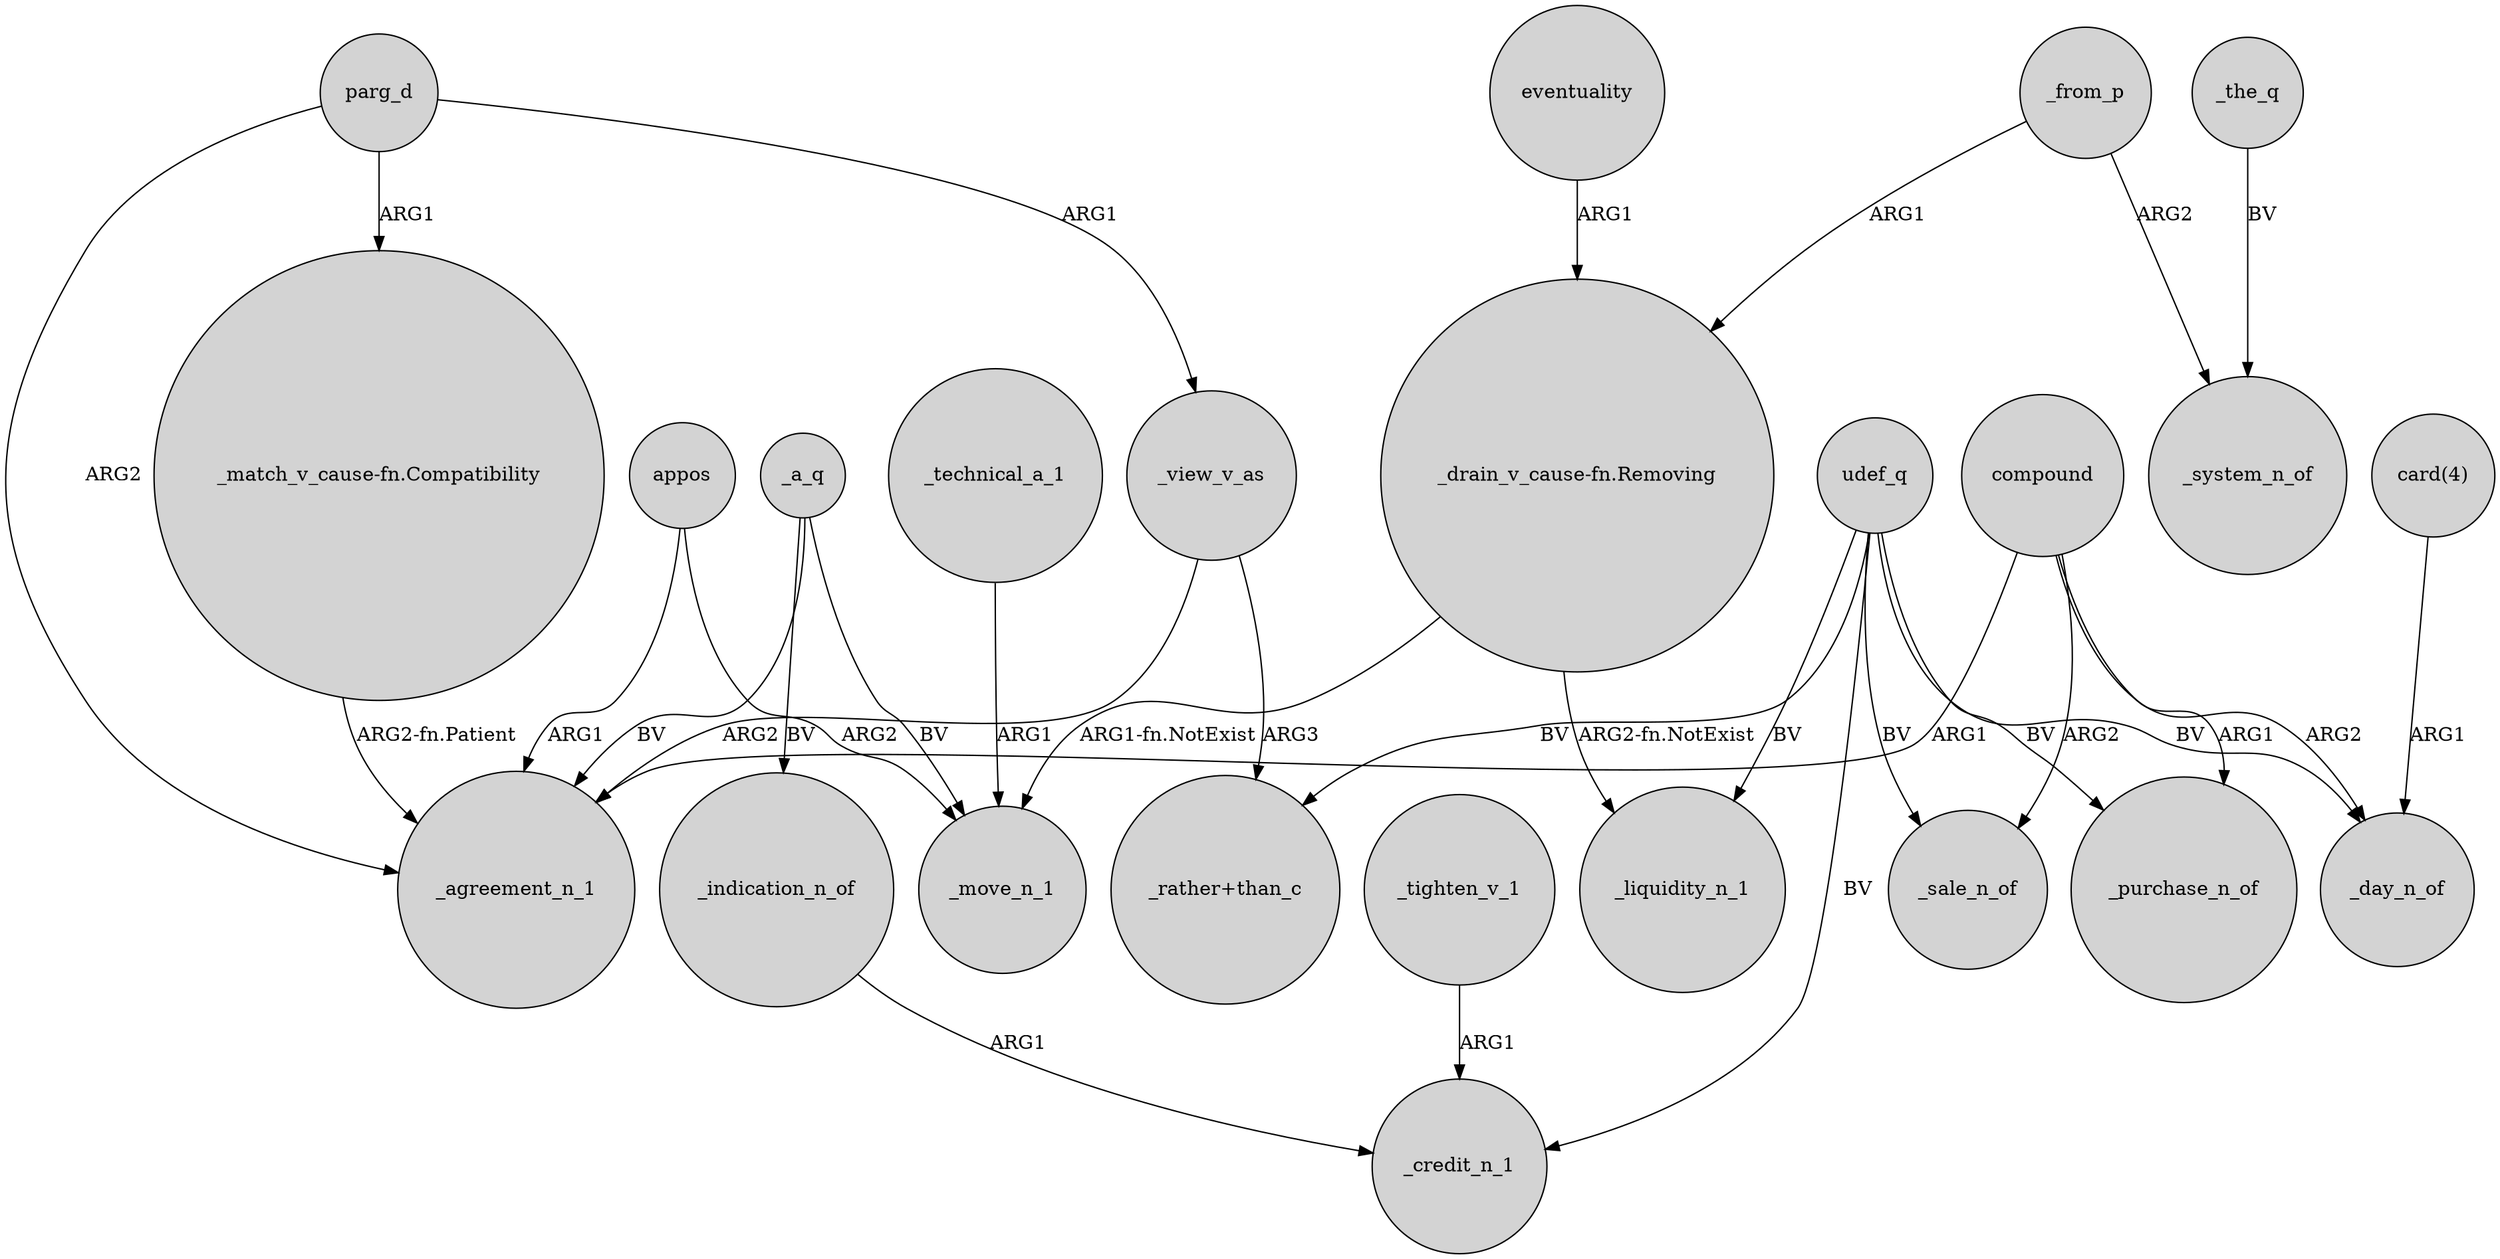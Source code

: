 digraph {
	node [shape=circle style=filled]
	appos -> _agreement_n_1 [label=ARG1]
	_view_v_as -> "_rather+than_c" [label=ARG3]
	udef_q -> _credit_n_1 [label=BV]
	_indication_n_of -> _credit_n_1 [label=ARG1]
	compound -> _purchase_n_of [label=ARG1]
	"_drain_v_cause-fn.Removing" -> _liquidity_n_1 [label="ARG2-fn.NotExist"]
	compound -> _day_n_of [label=ARG2]
	_tighten_v_1 -> _credit_n_1 [label=ARG1]
	udef_q -> _day_n_of [label=BV]
	"card(4)" -> _day_n_of [label=ARG1]
	appos -> _move_n_1 [label=ARG2]
	_view_v_as -> _agreement_n_1 [label=ARG2]
	_technical_a_1 -> _move_n_1 [label=ARG1]
	udef_q -> "_rather+than_c" [label=BV]
	_a_q -> _indication_n_of [label=BV]
	compound -> _sale_n_of [label=ARG2]
	"_drain_v_cause-fn.Removing" -> _move_n_1 [label="ARG1-fn.NotExist"]
	_a_q -> _agreement_n_1 [label=BV]
	_a_q -> _move_n_1 [label=BV]
	compound -> _agreement_n_1 [label=ARG1]
	eventuality -> "_drain_v_cause-fn.Removing" [label=ARG1]
	udef_q -> _sale_n_of [label=BV]
	udef_q -> _liquidity_n_1 [label=BV]
	_the_q -> _system_n_of [label=BV]
	parg_d -> _view_v_as [label=ARG1]
	parg_d -> _agreement_n_1 [label=ARG2]
	_from_p -> _system_n_of [label=ARG2]
	parg_d -> "_match_v_cause-fn.Compatibility" [label=ARG1]
	"_match_v_cause-fn.Compatibility" -> _agreement_n_1 [label="ARG2-fn.Patient"]
	udef_q -> _purchase_n_of [label=BV]
	_from_p -> "_drain_v_cause-fn.Removing" [label=ARG1]
}
